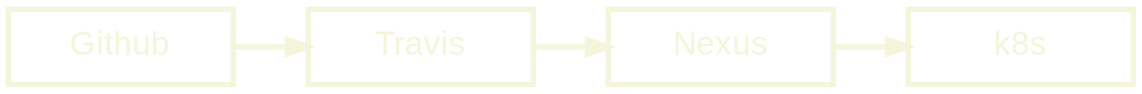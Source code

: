 digraph development {
  rankdir="LR"
  bgcolor="transparent"
  graph [overlap=false penwidth=2.5]
  node [color="#F5F5DC" fontcolor="#F5F5DC" fontname="Arial" shape="record" fontsize=16 fixedsize=true width=1.5 penwidth=2.5]
  edge [color="#F5F5DC" penwidth=2.5 overlap=false]

  "Github" -> "Travis" -> "Nexus" -> "k8s"

}
